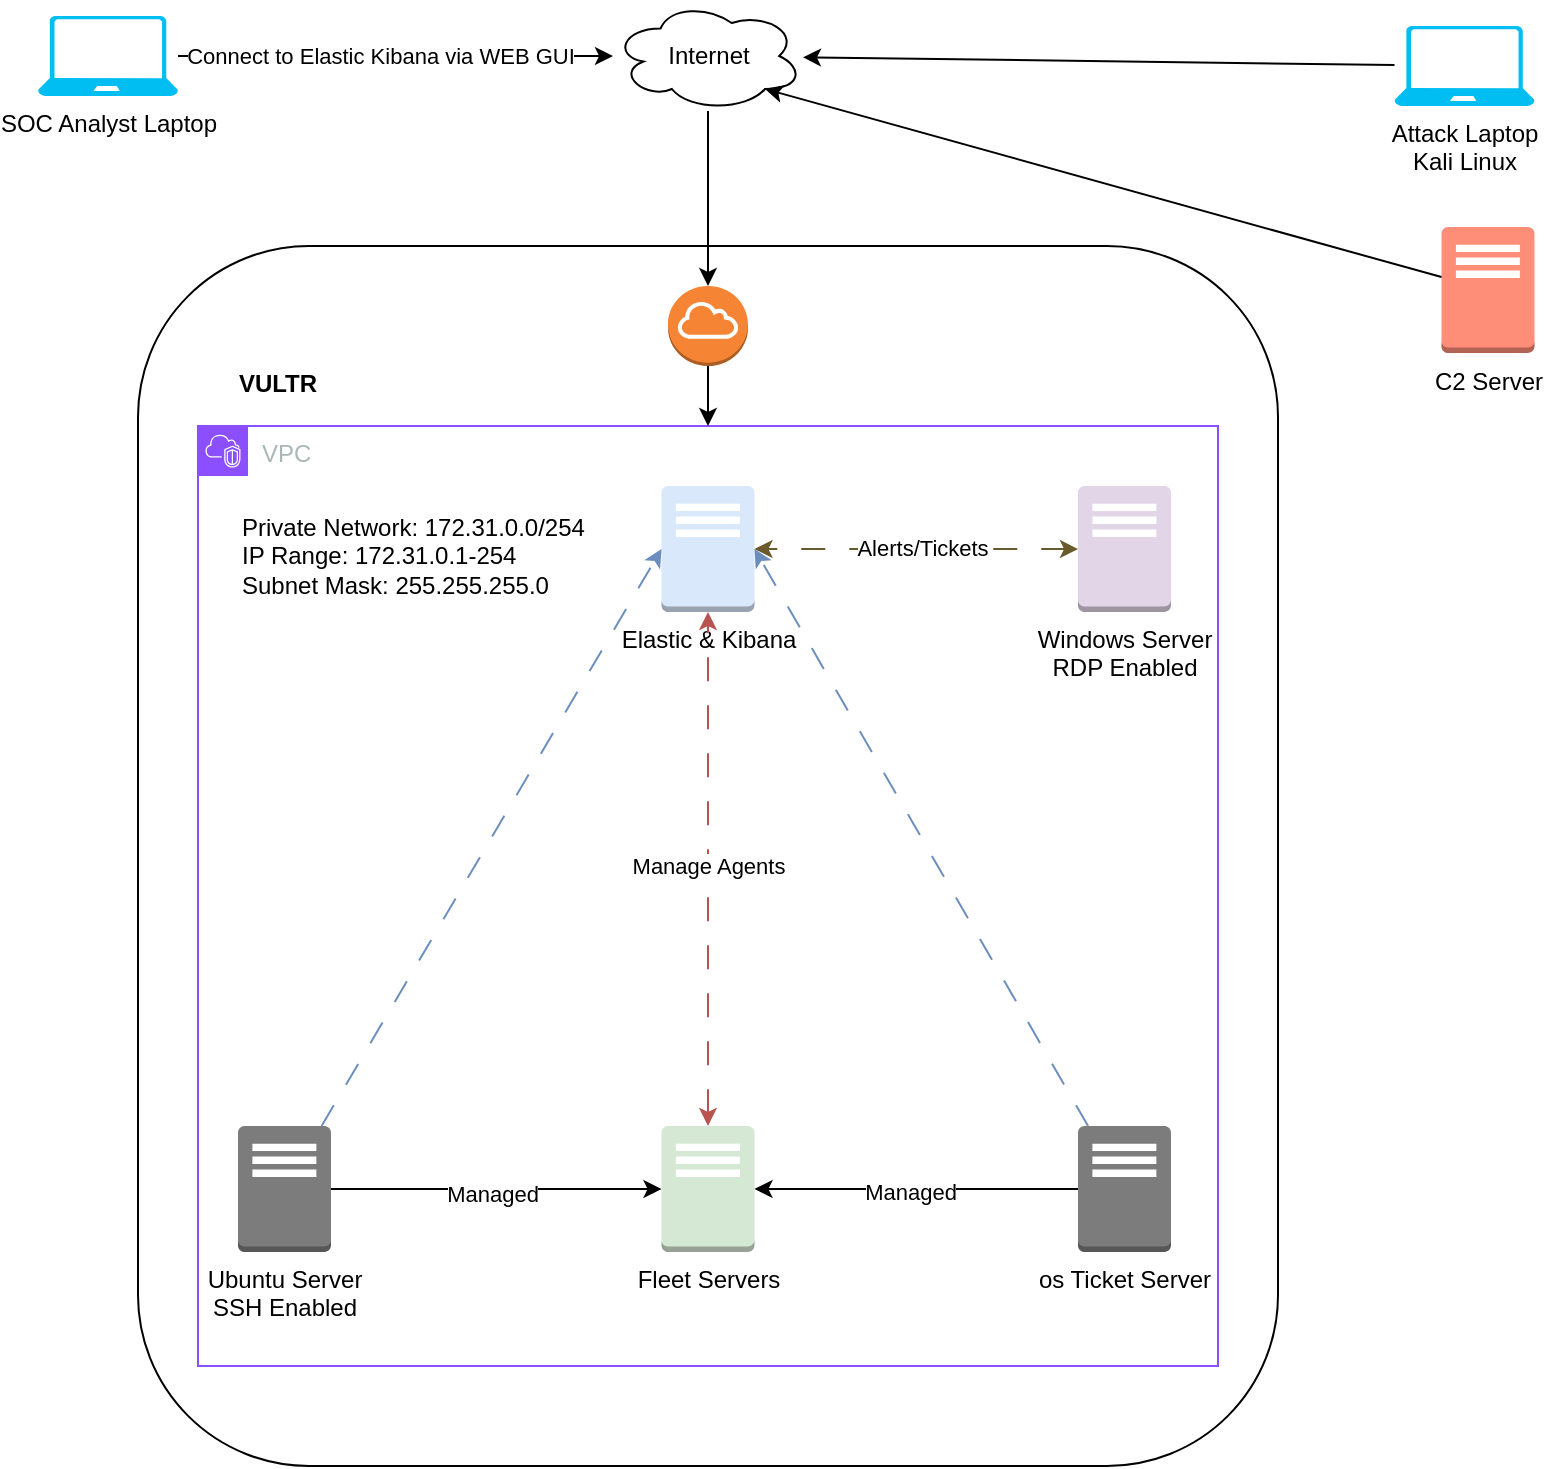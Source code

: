 <mxfile version="24.7.16">
  <diagram name="Página-1" id="MZ5x7KwWQMbGsEaIQctC">
    <mxGraphModel dx="1434" dy="738" grid="1" gridSize="10" guides="1" tooltips="1" connect="1" arrows="1" fold="1" page="1" pageScale="1" pageWidth="850" pageHeight="1100" math="0" shadow="0">
      <root>
        <mxCell id="0" />
        <mxCell id="1" parent="0" />
        <mxCell id="kIjpzPa-yHcZM0qlbKD9-8" value="" style="rounded=1;whiteSpace=wrap;html=1;" vertex="1" parent="1">
          <mxGeometry x="70" y="150" width="570" height="610" as="geometry" />
        </mxCell>
        <mxCell id="kIjpzPa-yHcZM0qlbKD9-3" value="Windows Server&lt;div&gt;&lt;span style=&quot;background-color: initial;&quot;&gt;RDP Enabled&lt;/span&gt;&lt;/div&gt;" style="outlineConnect=0;dashed=0;verticalLabelPosition=bottom;verticalAlign=top;align=center;html=1;shape=mxgraph.aws3.traditional_server;fillColor=#e1d5e7;strokeColor=#9673a6;" vertex="1" parent="1">
          <mxGeometry x="540" y="270" width="46.5" height="63" as="geometry" />
        </mxCell>
        <mxCell id="kIjpzPa-yHcZM0qlbKD9-6" value="C2 Server" style="outlineConnect=0;dashed=0;verticalLabelPosition=bottom;verticalAlign=top;align=center;html=1;shape=mxgraph.aws3.traditional_server;fillColor=#FF8E78;strokeColor=#d79b00;" vertex="1" parent="1">
          <mxGeometry x="721.75" y="140.5" width="46.5" height="63" as="geometry" />
        </mxCell>
        <mxCell id="kIjpzPa-yHcZM0qlbKD9-10" value="VULTR" style="text;html=1;align=center;verticalAlign=middle;whiteSpace=wrap;rounded=0;fontStyle=1" vertex="1" parent="1">
          <mxGeometry x="110" y="203.5" width="60" height="30" as="geometry" />
        </mxCell>
        <mxCell id="kIjpzPa-yHcZM0qlbKD9-11" value="VPC" style="points=[[0,0],[0.25,0],[0.5,0],[0.75,0],[1,0],[1,0.25],[1,0.5],[1,0.75],[1,1],[0.75,1],[0.5,1],[0.25,1],[0,1],[0,0.75],[0,0.5],[0,0.25]];outlineConnect=0;gradientColor=none;html=1;whiteSpace=wrap;fontSize=12;fontStyle=0;container=1;pointerEvents=0;collapsible=0;recursiveResize=0;shape=mxgraph.aws4.group;grIcon=mxgraph.aws4.group_vpc2;strokeColor=#8C4FFF;fillColor=none;verticalAlign=top;align=left;spacingLeft=30;fontColor=#AAB7B8;dashed=0;" vertex="1" parent="1">
          <mxGeometry x="100" y="240" width="510" height="470" as="geometry" />
        </mxCell>
        <mxCell id="kIjpzPa-yHcZM0qlbKD9-4" value="Elastic &amp;amp; Kibana" style="outlineConnect=0;dashed=0;verticalLabelPosition=bottom;verticalAlign=top;align=center;html=1;shape=mxgraph.aws3.traditional_server;fillColor=#dae8fc;strokeColor=#415573;" vertex="1" parent="kIjpzPa-yHcZM0qlbKD9-11">
          <mxGeometry x="231.75" y="30" width="46.5" height="63" as="geometry" />
        </mxCell>
        <mxCell id="kIjpzPa-yHcZM0qlbKD9-5" value="os Ticket Server" style="outlineConnect=0;dashed=0;verticalLabelPosition=bottom;verticalAlign=top;align=center;html=1;shape=mxgraph.aws3.traditional_server;fillColor=#7D7C7C;gradientColor=none;" vertex="1" parent="kIjpzPa-yHcZM0qlbKD9-11">
          <mxGeometry x="440" y="350" width="46.5" height="63" as="geometry" />
        </mxCell>
        <mxCell id="kIjpzPa-yHcZM0qlbKD9-2" value="Ubuntu Server&lt;div&gt;SSH Enabled&lt;/div&gt;" style="outlineConnect=0;dashed=0;verticalLabelPosition=bottom;verticalAlign=top;align=center;html=1;shape=mxgraph.aws3.traditional_server;fillColor=#7D7C7C;gradientColor=none;" vertex="1" parent="kIjpzPa-yHcZM0qlbKD9-11">
          <mxGeometry x="20" y="350" width="46.5" height="63" as="geometry" />
        </mxCell>
        <mxCell id="kIjpzPa-yHcZM0qlbKD9-1" value="Fleet Servers" style="outlineConnect=0;dashed=0;verticalLabelPosition=bottom;verticalAlign=top;align=center;html=1;shape=mxgraph.aws3.traditional_server;fillColor=#d5e8d4;strokeColor=#304226;" vertex="1" parent="kIjpzPa-yHcZM0qlbKD9-11">
          <mxGeometry x="231.75" y="350" width="46.5" height="63" as="geometry" />
        </mxCell>
        <mxCell id="kIjpzPa-yHcZM0qlbKD9-13" style="edgeStyle=orthogonalEdgeStyle;rounded=0;orthogonalLoop=1;jettySize=auto;html=1;" edge="1" parent="kIjpzPa-yHcZM0qlbKD9-11" source="kIjpzPa-yHcZM0qlbKD9-2" target="kIjpzPa-yHcZM0qlbKD9-1">
          <mxGeometry relative="1" as="geometry" />
        </mxCell>
        <mxCell id="kIjpzPa-yHcZM0qlbKD9-19" value="Managed" style="edgeLabel;html=1;align=center;verticalAlign=middle;resizable=0;points=[];" vertex="1" connectable="0" parent="kIjpzPa-yHcZM0qlbKD9-13">
          <mxGeometry x="-0.04" y="-1" relative="1" as="geometry">
            <mxPoint x="1" y="1" as="offset" />
          </mxGeometry>
        </mxCell>
        <mxCell id="kIjpzPa-yHcZM0qlbKD9-14" style="edgeStyle=orthogonalEdgeStyle;rounded=0;orthogonalLoop=1;jettySize=auto;html=1;entryX=1;entryY=0.5;entryDx=0;entryDy=0;entryPerimeter=0;" edge="1" parent="kIjpzPa-yHcZM0qlbKD9-11" source="kIjpzPa-yHcZM0qlbKD9-5" target="kIjpzPa-yHcZM0qlbKD9-1">
          <mxGeometry relative="1" as="geometry" />
        </mxCell>
        <mxCell id="kIjpzPa-yHcZM0qlbKD9-20" value="Managed" style="edgeLabel;html=1;align=center;verticalAlign=middle;resizable=0;points=[];" vertex="1" connectable="0" parent="kIjpzPa-yHcZM0qlbKD9-14">
          <mxGeometry x="0.042" y="1" relative="1" as="geometry">
            <mxPoint as="offset" />
          </mxGeometry>
        </mxCell>
        <mxCell id="kIjpzPa-yHcZM0qlbKD9-15" style="edgeStyle=orthogonalEdgeStyle;rounded=0;orthogonalLoop=1;jettySize=auto;html=1;startArrow=classic;startFill=1;fillColor=#f8cecc;strokeColor=#b85450;dashed=1;dashPattern=12 12;" edge="1" parent="kIjpzPa-yHcZM0qlbKD9-11" source="kIjpzPa-yHcZM0qlbKD9-1" target="kIjpzPa-yHcZM0qlbKD9-4">
          <mxGeometry relative="1" as="geometry" />
        </mxCell>
        <mxCell id="kIjpzPa-yHcZM0qlbKD9-18" value="Manage Agents" style="edgeLabel;html=1;align=center;verticalAlign=middle;resizable=0;points=[];" vertex="1" connectable="0" parent="kIjpzPa-yHcZM0qlbKD9-15">
          <mxGeometry x="0.011" relative="1" as="geometry">
            <mxPoint as="offset" />
          </mxGeometry>
        </mxCell>
        <mxCell id="kIjpzPa-yHcZM0qlbKD9-21" style="rounded=0;orthogonalLoop=1;jettySize=auto;html=1;entryX=0;entryY=0.5;entryDx=0;entryDy=0;entryPerimeter=0;fillColor=#dae8fc;strokeColor=#6c8ebf;dashed=1;dashPattern=12 12;" edge="1" parent="kIjpzPa-yHcZM0qlbKD9-11" source="kIjpzPa-yHcZM0qlbKD9-2" target="kIjpzPa-yHcZM0qlbKD9-4">
          <mxGeometry relative="1" as="geometry" />
        </mxCell>
        <mxCell id="kIjpzPa-yHcZM0qlbKD9-23" style="rounded=0;orthogonalLoop=1;jettySize=auto;html=1;entryX=1;entryY=0.5;entryDx=0;entryDy=0;entryPerimeter=0;fillColor=#dae8fc;strokeColor=#6c8ebf;dashed=1;dashPattern=12 12;" edge="1" parent="kIjpzPa-yHcZM0qlbKD9-11" source="kIjpzPa-yHcZM0qlbKD9-5" target="kIjpzPa-yHcZM0qlbKD9-4">
          <mxGeometry relative="1" as="geometry" />
        </mxCell>
        <mxCell id="kIjpzPa-yHcZM0qlbKD9-24" value="Private Network: 172.31.0.0/254&lt;div&gt;IP Range: 172.31.0.1-254&lt;/div&gt;&lt;div&gt;Subnet Mask: 255.255.255.0&lt;/div&gt;" style="text;html=1;align=left;verticalAlign=middle;whiteSpace=wrap;rounded=0;" vertex="1" parent="kIjpzPa-yHcZM0qlbKD9-11">
          <mxGeometry x="20" y="30" width="180" height="70" as="geometry" />
        </mxCell>
        <mxCell id="kIjpzPa-yHcZM0qlbKD9-16" style="edgeStyle=orthogonalEdgeStyle;rounded=0;orthogonalLoop=1;jettySize=auto;html=1;entryX=1;entryY=0.5;entryDx=0;entryDy=0;entryPerimeter=0;startArrow=classic;startFill=1;fillColor=#fff2cc;strokeColor=#695A2B;dashed=1;dashPattern=12 12;" edge="1" parent="1" source="kIjpzPa-yHcZM0qlbKD9-3" target="kIjpzPa-yHcZM0qlbKD9-4">
          <mxGeometry relative="1" as="geometry" />
        </mxCell>
        <mxCell id="kIjpzPa-yHcZM0qlbKD9-17" value="Alerts/Tickets" style="edgeLabel;html=1;align=center;verticalAlign=middle;resizable=0;points=[];" vertex="1" connectable="0" parent="kIjpzPa-yHcZM0qlbKD9-16">
          <mxGeometry x="-0.037" y="-1" relative="1" as="geometry">
            <mxPoint as="offset" />
          </mxGeometry>
        </mxCell>
        <mxCell id="kIjpzPa-yHcZM0qlbKD9-35" style="edgeStyle=orthogonalEdgeStyle;rounded=0;orthogonalLoop=1;jettySize=auto;html=1;entryX=0.5;entryY=0;entryDx=0;entryDy=0;" edge="1" parent="1" source="kIjpzPa-yHcZM0qlbKD9-25" target="kIjpzPa-yHcZM0qlbKD9-11">
          <mxGeometry relative="1" as="geometry" />
        </mxCell>
        <mxCell id="kIjpzPa-yHcZM0qlbKD9-25" value="" style="outlineConnect=0;dashed=0;verticalLabelPosition=bottom;verticalAlign=top;align=center;html=1;shape=mxgraph.aws3.internet_gateway;fillColor=#F58534;gradientColor=none;" vertex="1" parent="1">
          <mxGeometry x="335" y="170" width="40" height="40" as="geometry" />
        </mxCell>
        <mxCell id="kIjpzPa-yHcZM0qlbKD9-31" style="edgeStyle=orthogonalEdgeStyle;rounded=0;orthogonalLoop=1;jettySize=auto;html=1;" edge="1" parent="1" source="kIjpzPa-yHcZM0qlbKD9-26" target="kIjpzPa-yHcZM0qlbKD9-27">
          <mxGeometry relative="1" as="geometry" />
        </mxCell>
        <mxCell id="kIjpzPa-yHcZM0qlbKD9-32" value="Connect to Elastic Kibana via WEB GUI" style="edgeLabel;html=1;align=center;verticalAlign=middle;resizable=0;points=[];" vertex="1" connectable="0" parent="kIjpzPa-yHcZM0qlbKD9-31">
          <mxGeometry x="-0.274" y="-1" relative="1" as="geometry">
            <mxPoint x="22" y="-1" as="offset" />
          </mxGeometry>
        </mxCell>
        <mxCell id="kIjpzPa-yHcZM0qlbKD9-26" value="SOC Analyst Laptop" style="verticalLabelPosition=bottom;html=1;verticalAlign=top;align=center;strokeColor=none;fillColor=#00BEF2;shape=mxgraph.azure.laptop;pointerEvents=1;" vertex="1" parent="1">
          <mxGeometry x="20" y="35" width="70" height="40" as="geometry" />
        </mxCell>
        <mxCell id="kIjpzPa-yHcZM0qlbKD9-27" value="Internet" style="ellipse;shape=cloud;whiteSpace=wrap;html=1;" vertex="1" parent="1">
          <mxGeometry x="307.5" y="27.5" width="95" height="55" as="geometry" />
        </mxCell>
        <mxCell id="kIjpzPa-yHcZM0qlbKD9-28" style="edgeStyle=orthogonalEdgeStyle;rounded=0;orthogonalLoop=1;jettySize=auto;html=1;entryX=0.5;entryY=0;entryDx=0;entryDy=0;entryPerimeter=0;" edge="1" parent="1" source="kIjpzPa-yHcZM0qlbKD9-27" target="kIjpzPa-yHcZM0qlbKD9-25">
          <mxGeometry relative="1" as="geometry" />
        </mxCell>
        <mxCell id="kIjpzPa-yHcZM0qlbKD9-34" value="Attack Laptop&lt;div&gt;Kali Linux&lt;/div&gt;" style="verticalLabelPosition=bottom;html=1;verticalAlign=top;align=center;strokeColor=none;fillColor=#00BEF2;shape=mxgraph.azure.laptop;pointerEvents=1;" vertex="1" parent="1">
          <mxGeometry x="698.25" y="40" width="70" height="40" as="geometry" />
        </mxCell>
        <mxCell id="kIjpzPa-yHcZM0qlbKD9-36" style="rounded=0;orthogonalLoop=1;jettySize=auto;html=1;" edge="1" parent="1" source="kIjpzPa-yHcZM0qlbKD9-34" target="kIjpzPa-yHcZM0qlbKD9-27">
          <mxGeometry relative="1" as="geometry" />
        </mxCell>
        <mxCell id="kIjpzPa-yHcZM0qlbKD9-37" style="rounded=0;orthogonalLoop=1;jettySize=auto;html=1;entryX=0.8;entryY=0.8;entryDx=0;entryDy=0;entryPerimeter=0;" edge="1" parent="1" source="kIjpzPa-yHcZM0qlbKD9-6" target="kIjpzPa-yHcZM0qlbKD9-27">
          <mxGeometry relative="1" as="geometry" />
        </mxCell>
      </root>
    </mxGraphModel>
  </diagram>
</mxfile>
